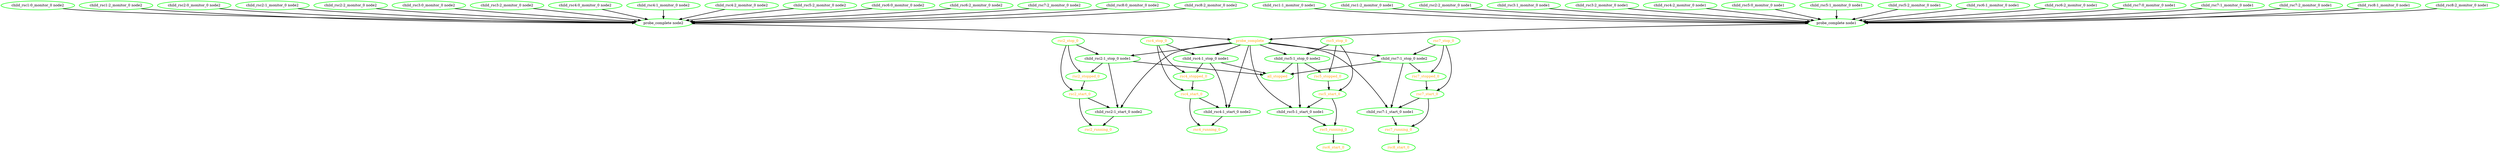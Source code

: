 digraph "g" {
"all_stopped" [ style=bold color="green" fontcolor="orange"  ]
"child_rsc1:0_monitor_0 node2" -> "probe_complete node2" [ style = bold]
"child_rsc1:0_monitor_0 node2" [ style=bold color="green" fontcolor="black" ]
"child_rsc1:1_monitor_0 node1" -> "probe_complete node1" [ style = bold]
"child_rsc1:1_monitor_0 node1" [ style=bold color="green" fontcolor="black" ]
"child_rsc1:2_monitor_0 node1" -> "probe_complete node1" [ style = bold]
"child_rsc1:2_monitor_0 node1" [ style=bold color="green" fontcolor="black" ]
"child_rsc1:2_monitor_0 node2" -> "probe_complete node2" [ style = bold]
"child_rsc1:2_monitor_0 node2" [ style=bold color="green" fontcolor="black" ]
"child_rsc2:0_monitor_0 node2" -> "probe_complete node2" [ style = bold]
"child_rsc2:0_monitor_0 node2" [ style=bold color="green" fontcolor="black" ]
"child_rsc2:1_monitor_0 node2" -> "probe_complete node2" [ style = bold]
"child_rsc2:1_monitor_0 node2" [ style=bold color="green" fontcolor="black" ]
"child_rsc2:1_start_0 node2" -> "rsc2_running_0" [ style = bold]
"child_rsc2:1_start_0 node2" [ style=bold color="green" fontcolor="black" ]
"child_rsc2:1_stop_0 node1" -> "all_stopped" [ style = bold]
"child_rsc2:1_stop_0 node1" -> "child_rsc2:1_start_0 node2" [ style = bold]
"child_rsc2:1_stop_0 node1" -> "rsc2_stopped_0" [ style = bold]
"child_rsc2:1_stop_0 node1" [ style=bold color="green" fontcolor="black" ]
"child_rsc2:2_monitor_0 node1" -> "probe_complete node1" [ style = bold]
"child_rsc2:2_monitor_0 node1" [ style=bold color="green" fontcolor="black" ]
"child_rsc2:2_monitor_0 node2" -> "probe_complete node2" [ style = bold]
"child_rsc2:2_monitor_0 node2" [ style=bold color="green" fontcolor="black" ]
"child_rsc3:0_monitor_0 node2" -> "probe_complete node2" [ style = bold]
"child_rsc3:0_monitor_0 node2" [ style=bold color="green" fontcolor="black" ]
"child_rsc3:1_monitor_0 node1" -> "probe_complete node1" [ style = bold]
"child_rsc3:1_monitor_0 node1" [ style=bold color="green" fontcolor="black" ]
"child_rsc3:2_monitor_0 node1" -> "probe_complete node1" [ style = bold]
"child_rsc3:2_monitor_0 node1" [ style=bold color="green" fontcolor="black" ]
"child_rsc3:2_monitor_0 node2" -> "probe_complete node2" [ style = bold]
"child_rsc3:2_monitor_0 node2" [ style=bold color="green" fontcolor="black" ]
"child_rsc4:0_monitor_0 node2" -> "probe_complete node2" [ style = bold]
"child_rsc4:0_monitor_0 node2" [ style=bold color="green" fontcolor="black" ]
"child_rsc4:1_monitor_0 node2" -> "probe_complete node2" [ style = bold]
"child_rsc4:1_monitor_0 node2" [ style=bold color="green" fontcolor="black" ]
"child_rsc4:1_start_0 node2" -> "rsc4_running_0" [ style = bold]
"child_rsc4:1_start_0 node2" [ style=bold color="green" fontcolor="black" ]
"child_rsc4:1_stop_0 node1" -> "all_stopped" [ style = bold]
"child_rsc4:1_stop_0 node1" -> "child_rsc4:1_start_0 node2" [ style = bold]
"child_rsc4:1_stop_0 node1" -> "rsc4_stopped_0" [ style = bold]
"child_rsc4:1_stop_0 node1" [ style=bold color="green" fontcolor="black" ]
"child_rsc4:2_monitor_0 node1" -> "probe_complete node1" [ style = bold]
"child_rsc4:2_monitor_0 node1" [ style=bold color="green" fontcolor="black" ]
"child_rsc4:2_monitor_0 node2" -> "probe_complete node2" [ style = bold]
"child_rsc4:2_monitor_0 node2" [ style=bold color="green" fontcolor="black" ]
"child_rsc5:0_monitor_0 node1" -> "probe_complete node1" [ style = bold]
"child_rsc5:0_monitor_0 node1" [ style=bold color="green" fontcolor="black" ]
"child_rsc5:1_monitor_0 node1" -> "probe_complete node1" [ style = bold]
"child_rsc5:1_monitor_0 node1" [ style=bold color="green" fontcolor="black" ]
"child_rsc5:1_start_0 node1" -> "rsc5_running_0" [ style = bold]
"child_rsc5:1_start_0 node1" [ style=bold color="green" fontcolor="black" ]
"child_rsc5:1_stop_0 node2" -> "all_stopped" [ style = bold]
"child_rsc5:1_stop_0 node2" -> "child_rsc5:1_start_0 node1" [ style = bold]
"child_rsc5:1_stop_0 node2" -> "rsc5_stopped_0" [ style = bold]
"child_rsc5:1_stop_0 node2" [ style=bold color="green" fontcolor="black" ]
"child_rsc5:2_monitor_0 node1" -> "probe_complete node1" [ style = bold]
"child_rsc5:2_monitor_0 node1" [ style=bold color="green" fontcolor="black" ]
"child_rsc5:2_monitor_0 node2" -> "probe_complete node2" [ style = bold]
"child_rsc5:2_monitor_0 node2" [ style=bold color="green" fontcolor="black" ]
"child_rsc6:0_monitor_0 node2" -> "probe_complete node2" [ style = bold]
"child_rsc6:0_monitor_0 node2" [ style=bold color="green" fontcolor="black" ]
"child_rsc6:1_monitor_0 node1" -> "probe_complete node1" [ style = bold]
"child_rsc6:1_monitor_0 node1" [ style=bold color="green" fontcolor="black" ]
"child_rsc6:2_monitor_0 node1" -> "probe_complete node1" [ style = bold]
"child_rsc6:2_monitor_0 node1" [ style=bold color="green" fontcolor="black" ]
"child_rsc6:2_monitor_0 node2" -> "probe_complete node2" [ style = bold]
"child_rsc6:2_monitor_0 node2" [ style=bold color="green" fontcolor="black" ]
"child_rsc7:0_monitor_0 node1" -> "probe_complete node1" [ style = bold]
"child_rsc7:0_monitor_0 node1" [ style=bold color="green" fontcolor="black" ]
"child_rsc7:1_monitor_0 node1" -> "probe_complete node1" [ style = bold]
"child_rsc7:1_monitor_0 node1" [ style=bold color="green" fontcolor="black" ]
"child_rsc7:1_start_0 node1" -> "rsc7_running_0" [ style = bold]
"child_rsc7:1_start_0 node1" [ style=bold color="green" fontcolor="black" ]
"child_rsc7:1_stop_0 node2" -> "all_stopped" [ style = bold]
"child_rsc7:1_stop_0 node2" -> "child_rsc7:1_start_0 node1" [ style = bold]
"child_rsc7:1_stop_0 node2" -> "rsc7_stopped_0" [ style = bold]
"child_rsc7:1_stop_0 node2" [ style=bold color="green" fontcolor="black" ]
"child_rsc7:2_monitor_0 node1" -> "probe_complete node1" [ style = bold]
"child_rsc7:2_monitor_0 node1" [ style=bold color="green" fontcolor="black" ]
"child_rsc7:2_monitor_0 node2" -> "probe_complete node2" [ style = bold]
"child_rsc7:2_monitor_0 node2" [ style=bold color="green" fontcolor="black" ]
"child_rsc8:0_monitor_0 node2" -> "probe_complete node2" [ style = bold]
"child_rsc8:0_monitor_0 node2" [ style=bold color="green" fontcolor="black" ]
"child_rsc8:1_monitor_0 node1" -> "probe_complete node1" [ style = bold]
"child_rsc8:1_monitor_0 node1" [ style=bold color="green" fontcolor="black" ]
"child_rsc8:2_monitor_0 node1" -> "probe_complete node1" [ style = bold]
"child_rsc8:2_monitor_0 node1" [ style=bold color="green" fontcolor="black" ]
"child_rsc8:2_monitor_0 node2" -> "probe_complete node2" [ style = bold]
"child_rsc8:2_monitor_0 node2" [ style=bold color="green" fontcolor="black" ]
"probe_complete node1" -> "probe_complete" [ style = bold]
"probe_complete node1" [ style=bold color="green" fontcolor="black" ]
"probe_complete node2" -> "probe_complete" [ style = bold]
"probe_complete node2" [ style=bold color="green" fontcolor="black" ]
"probe_complete" -> "child_rsc2:1_start_0 node2" [ style = bold]
"probe_complete" -> "child_rsc2:1_stop_0 node1" [ style = bold]
"probe_complete" -> "child_rsc4:1_start_0 node2" [ style = bold]
"probe_complete" -> "child_rsc4:1_stop_0 node1" [ style = bold]
"probe_complete" -> "child_rsc5:1_start_0 node1" [ style = bold]
"probe_complete" -> "child_rsc5:1_stop_0 node2" [ style = bold]
"probe_complete" -> "child_rsc7:1_start_0 node1" [ style = bold]
"probe_complete" -> "child_rsc7:1_stop_0 node2" [ style = bold]
"probe_complete" [ style=bold color="green" fontcolor="orange" ]
"rsc2_running_0" [ style=bold color="green" fontcolor="orange" ]
"rsc2_start_0" -> "child_rsc2:1_start_0 node2" [ style = bold]
"rsc2_start_0" -> "rsc2_running_0" [ style = bold]
"rsc2_start_0" [ style=bold color="green" fontcolor="orange" ]
"rsc2_stop_0" -> "child_rsc2:1_stop_0 node1" [ style = bold]
"rsc2_stop_0" -> "rsc2_start_0" [ style = bold]
"rsc2_stop_0" -> "rsc2_stopped_0" [ style = bold]
"rsc2_stop_0" [ style=bold color="green" fontcolor="orange" ]
"rsc2_stopped_0" -> "rsc2_start_0" [ style = bold]
"rsc2_stopped_0" [ style=bold color="green" fontcolor="orange" ]
"rsc4_running_0" [ style=bold color="green" fontcolor="orange" ]
"rsc4_start_0" -> "child_rsc4:1_start_0 node2" [ style = bold]
"rsc4_start_0" -> "rsc4_running_0" [ style = bold]
"rsc4_start_0" [ style=bold color="green" fontcolor="orange" ]
"rsc4_stop_0" -> "child_rsc4:1_stop_0 node1" [ style = bold]
"rsc4_stop_0" -> "rsc4_start_0" [ style = bold]
"rsc4_stop_0" -> "rsc4_stopped_0" [ style = bold]
"rsc4_stop_0" [ style=bold color="green" fontcolor="orange" ]
"rsc4_stopped_0" -> "rsc4_start_0" [ style = bold]
"rsc4_stopped_0" [ style=bold color="green" fontcolor="orange" ]
"rsc5_running_0" -> "rsc6_start_0" [ style = bold]
"rsc5_running_0" [ style=bold color="green" fontcolor="orange" ]
"rsc5_start_0" -> "child_rsc5:1_start_0 node1" [ style = bold]
"rsc5_start_0" -> "rsc5_running_0" [ style = bold]
"rsc5_start_0" [ style=bold color="green" fontcolor="orange" ]
"rsc5_stop_0" -> "child_rsc5:1_stop_0 node2" [ style = bold]
"rsc5_stop_0" -> "rsc5_start_0" [ style = bold]
"rsc5_stop_0" -> "rsc5_stopped_0" [ style = bold]
"rsc5_stop_0" [ style=bold color="green" fontcolor="orange" ]
"rsc5_stopped_0" -> "rsc5_start_0" [ style = bold]
"rsc5_stopped_0" [ style=bold color="green" fontcolor="orange" ]
"rsc6_start_0" [ style=bold color="green" fontcolor="orange"  ]
"rsc7_running_0" -> "rsc8_start_0" [ style = bold]
"rsc7_running_0" [ style=bold color="green" fontcolor="orange" ]
"rsc7_start_0" -> "child_rsc7:1_start_0 node1" [ style = bold]
"rsc7_start_0" -> "rsc7_running_0" [ style = bold]
"rsc7_start_0" [ style=bold color="green" fontcolor="orange" ]
"rsc7_stop_0" -> "child_rsc7:1_stop_0 node2" [ style = bold]
"rsc7_stop_0" -> "rsc7_start_0" [ style = bold]
"rsc7_stop_0" -> "rsc7_stopped_0" [ style = bold]
"rsc7_stop_0" [ style=bold color="green" fontcolor="orange" ]
"rsc7_stopped_0" -> "rsc7_start_0" [ style = bold]
"rsc7_stopped_0" [ style=bold color="green" fontcolor="orange" ]
"rsc8_start_0" [ style=bold color="green" fontcolor="orange"  ]
}
